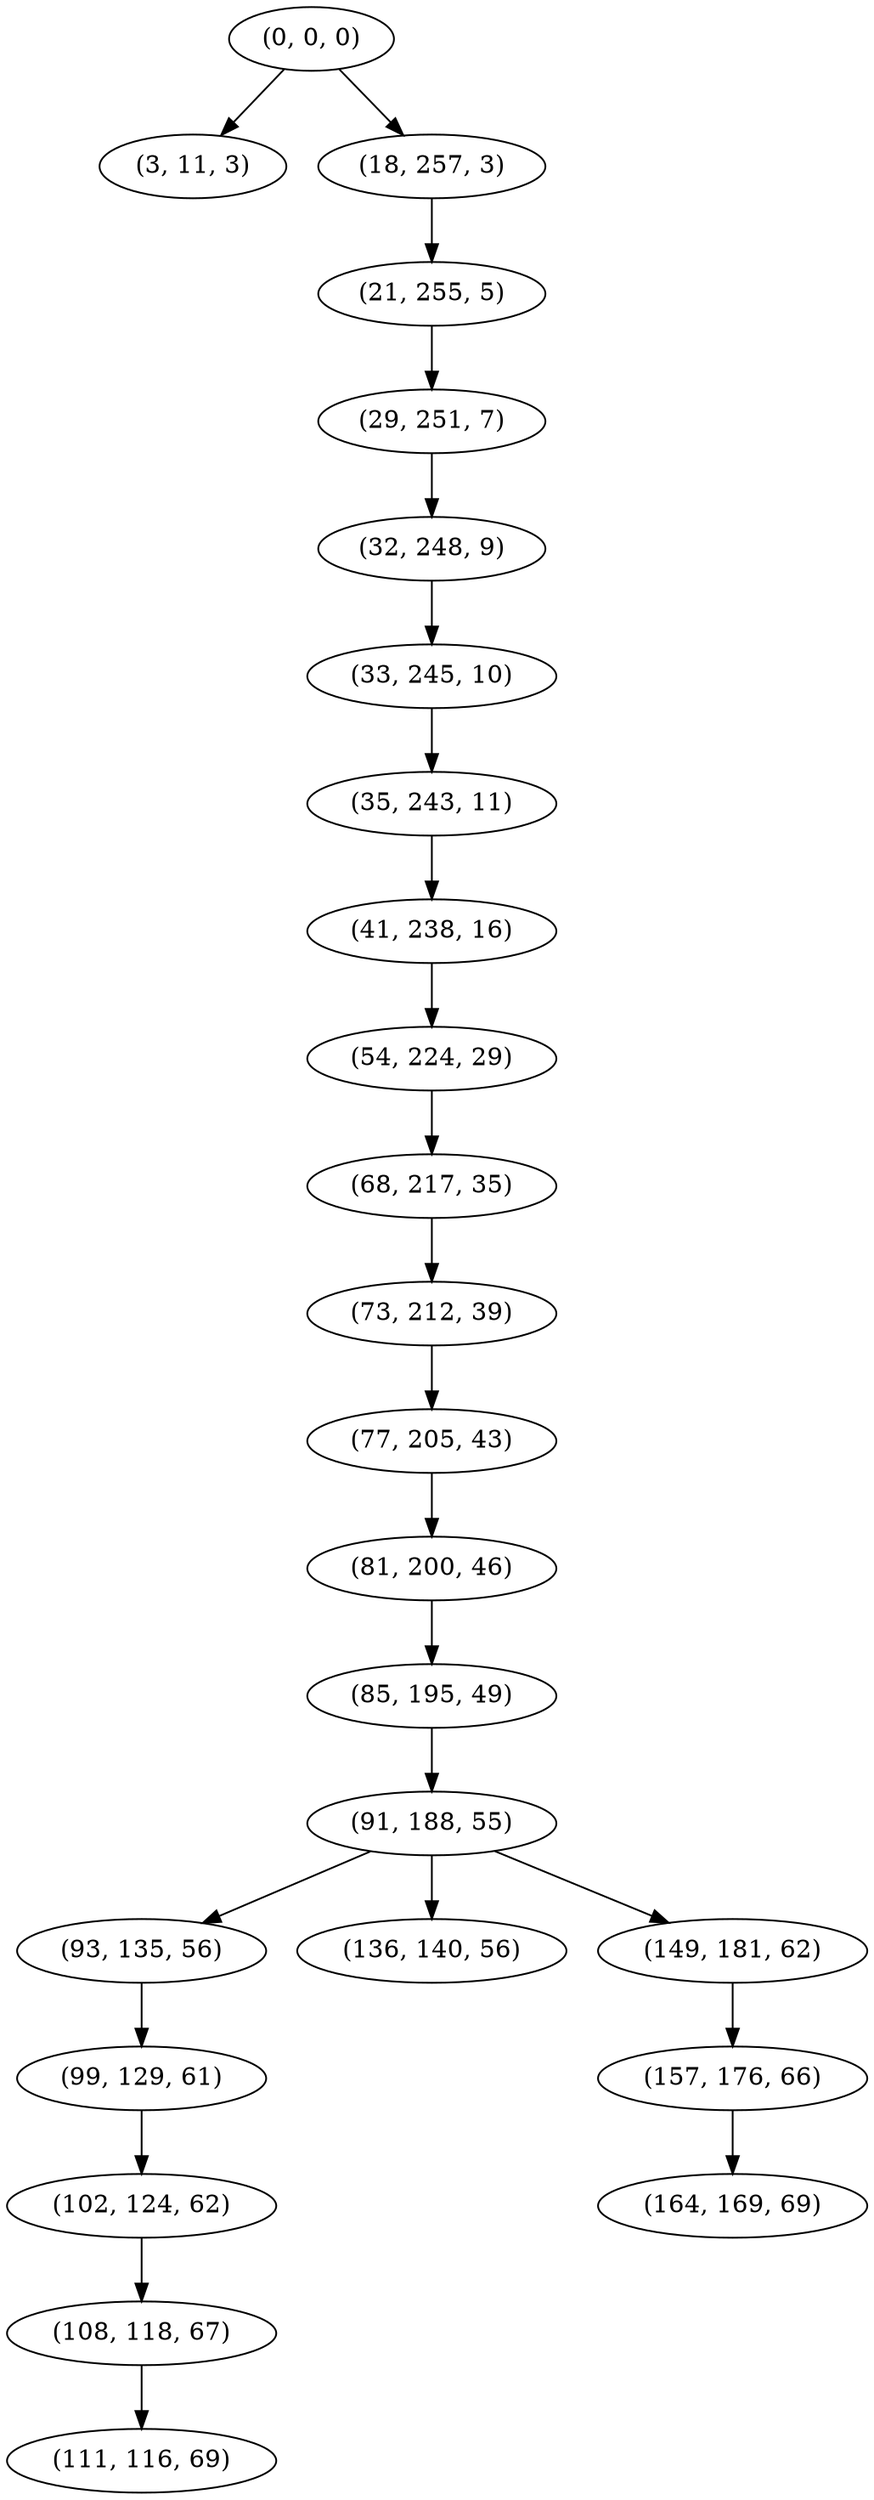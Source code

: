 digraph tree {
    "(0, 0, 0)";
    "(3, 11, 3)";
    "(18, 257, 3)";
    "(21, 255, 5)";
    "(29, 251, 7)";
    "(32, 248, 9)";
    "(33, 245, 10)";
    "(35, 243, 11)";
    "(41, 238, 16)";
    "(54, 224, 29)";
    "(68, 217, 35)";
    "(73, 212, 39)";
    "(77, 205, 43)";
    "(81, 200, 46)";
    "(85, 195, 49)";
    "(91, 188, 55)";
    "(93, 135, 56)";
    "(99, 129, 61)";
    "(102, 124, 62)";
    "(108, 118, 67)";
    "(111, 116, 69)";
    "(136, 140, 56)";
    "(149, 181, 62)";
    "(157, 176, 66)";
    "(164, 169, 69)";
    "(0, 0, 0)" -> "(3, 11, 3)";
    "(0, 0, 0)" -> "(18, 257, 3)";
    "(18, 257, 3)" -> "(21, 255, 5)";
    "(21, 255, 5)" -> "(29, 251, 7)";
    "(29, 251, 7)" -> "(32, 248, 9)";
    "(32, 248, 9)" -> "(33, 245, 10)";
    "(33, 245, 10)" -> "(35, 243, 11)";
    "(35, 243, 11)" -> "(41, 238, 16)";
    "(41, 238, 16)" -> "(54, 224, 29)";
    "(54, 224, 29)" -> "(68, 217, 35)";
    "(68, 217, 35)" -> "(73, 212, 39)";
    "(73, 212, 39)" -> "(77, 205, 43)";
    "(77, 205, 43)" -> "(81, 200, 46)";
    "(81, 200, 46)" -> "(85, 195, 49)";
    "(85, 195, 49)" -> "(91, 188, 55)";
    "(91, 188, 55)" -> "(93, 135, 56)";
    "(91, 188, 55)" -> "(136, 140, 56)";
    "(91, 188, 55)" -> "(149, 181, 62)";
    "(93, 135, 56)" -> "(99, 129, 61)";
    "(99, 129, 61)" -> "(102, 124, 62)";
    "(102, 124, 62)" -> "(108, 118, 67)";
    "(108, 118, 67)" -> "(111, 116, 69)";
    "(149, 181, 62)" -> "(157, 176, 66)";
    "(157, 176, 66)" -> "(164, 169, 69)";
}
